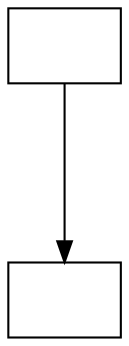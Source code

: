 digraph "" {
	graph [nodesep=0.6,
		rankdir=TB,
		ranksep=1.2
	];
	node [label="\N",
		shape=box
	];
	Celebration	[label=""];
	Showcase	[label=""];
	Showcase -> Celebration;
}
